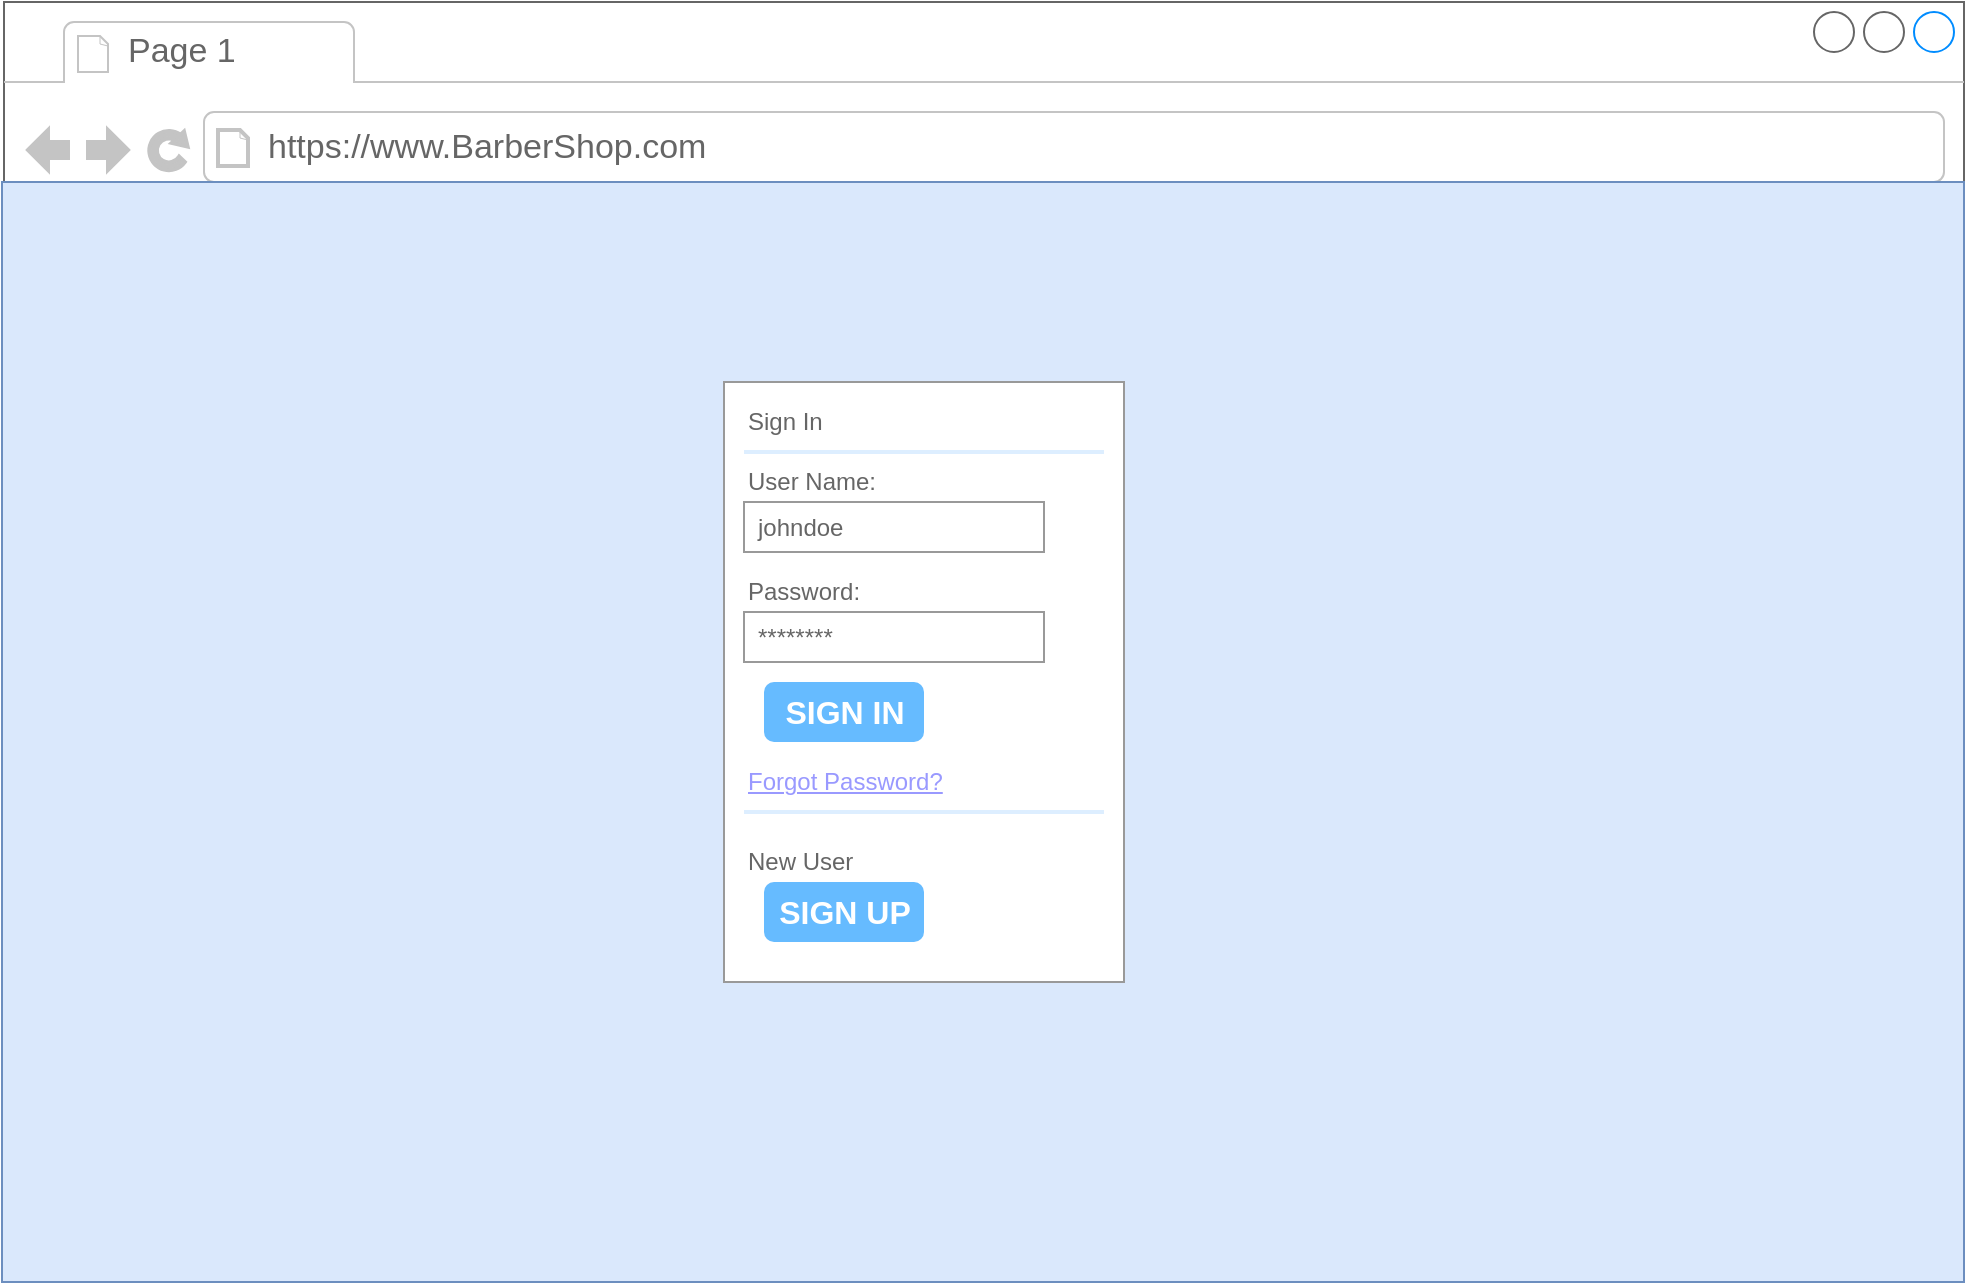 <mxfile version="14.6.13" type="github" pages="2">
  <diagram id="CZ2MF3NDUHEG7JQgw2JQ" name="Page-1">
    <mxGraphModel dx="1609" dy="482" grid="1" gridSize="10" guides="1" tooltips="1" connect="0" arrows="0" fold="1" page="1" pageScale="1" pageWidth="827" pageHeight="1169" math="0" shadow="0">
      <root>
        <mxCell id="0" />
        <mxCell id="1" parent="0" />
        <mxCell id="JEwpR79MPoA-WKV8Z6C1-2" value="" style="strokeWidth=1;shadow=0;dashed=0;align=center;html=1;shape=mxgraph.mockup.containers.browserWindow;rSize=0;strokeColor=#666666;strokeColor2=#008cff;strokeColor3=#c4c4c4;mainText=,;recursiveResize=0;" parent="1" vertex="1">
          <mxGeometry y="110" width="980" height="640" as="geometry" />
        </mxCell>
        <mxCell id="JEwpR79MPoA-WKV8Z6C1-25" value="" style="verticalLabelPosition=bottom;verticalAlign=top;html=1;shadow=0;dashed=0;strokeWidth=1;shape=rect;fillColor=#dae8fc;strokeColor=#6c8ebf;" parent="JEwpR79MPoA-WKV8Z6C1-2" vertex="1">
          <mxGeometry x="-1" y="90" width="981" height="550" as="geometry" />
        </mxCell>
        <mxCell id="JEwpR79MPoA-WKV8Z6C1-3" value="Page 1" style="strokeWidth=1;shadow=0;dashed=0;align=center;html=1;shape=mxgraph.mockup.containers.anchor;fontSize=17;fontColor=#666666;align=left;" parent="JEwpR79MPoA-WKV8Z6C1-2" vertex="1">
          <mxGeometry x="60" y="12" width="110" height="26" as="geometry" />
        </mxCell>
        <mxCell id="JEwpR79MPoA-WKV8Z6C1-4" value="https://www.BarberShop.com" style="strokeWidth=1;shadow=0;dashed=0;align=center;html=1;shape=mxgraph.mockup.containers.anchor;rSize=0;fontSize=17;fontColor=#666666;align=left;" parent="JEwpR79MPoA-WKV8Z6C1-2" vertex="1">
          <mxGeometry x="130" y="60" width="250" height="26" as="geometry" />
        </mxCell>
        <mxCell id="JEwpR79MPoA-WKV8Z6C1-36" value="" style="strokeWidth=1;shadow=0;dashed=0;align=center;html=1;shape=mxgraph.mockup.forms.rrect;rSize=0;strokeColor=#999999;fillColor=#ffffff;" parent="JEwpR79MPoA-WKV8Z6C1-2" vertex="1">
          <mxGeometry x="360" y="190" width="200" height="300" as="geometry" />
        </mxCell>
        <mxCell id="JEwpR79MPoA-WKV8Z6C1-37" value="Sign In" style="strokeWidth=1;shadow=0;dashed=0;align=center;html=1;shape=mxgraph.mockup.forms.anchor;fontSize=12;fontColor=#666666;align=left;resizeWidth=1;spacingLeft=0;" parent="JEwpR79MPoA-WKV8Z6C1-36" vertex="1">
          <mxGeometry width="100" height="20" relative="1" as="geometry">
            <mxPoint x="10" y="10" as="offset" />
          </mxGeometry>
        </mxCell>
        <mxCell id="JEwpR79MPoA-WKV8Z6C1-38" value="" style="shape=line;strokeColor=#ddeeff;strokeWidth=2;html=1;resizeWidth=1;" parent="JEwpR79MPoA-WKV8Z6C1-36" vertex="1">
          <mxGeometry width="180" height="10" relative="1" as="geometry">
            <mxPoint x="10" y="30" as="offset" />
          </mxGeometry>
        </mxCell>
        <mxCell id="JEwpR79MPoA-WKV8Z6C1-39" value="User Name:" style="strokeWidth=1;shadow=0;dashed=0;align=center;html=1;shape=mxgraph.mockup.forms.anchor;fontSize=12;fontColor=#666666;align=left;resizeWidth=1;spacingLeft=0;" parent="JEwpR79MPoA-WKV8Z6C1-36" vertex="1">
          <mxGeometry width="100" height="20" relative="1" as="geometry">
            <mxPoint x="10" y="40" as="offset" />
          </mxGeometry>
        </mxCell>
        <mxCell id="JEwpR79MPoA-WKV8Z6C1-40" value="johndoe" style="strokeWidth=1;shadow=0;dashed=0;align=center;html=1;shape=mxgraph.mockup.forms.rrect;rSize=0;strokeColor=#999999;fontColor=#666666;align=left;spacingLeft=5;resizeWidth=1;" parent="JEwpR79MPoA-WKV8Z6C1-36" vertex="1">
          <mxGeometry width="150" height="25" relative="1" as="geometry">
            <mxPoint x="10" y="60" as="offset" />
          </mxGeometry>
        </mxCell>
        <mxCell id="JEwpR79MPoA-WKV8Z6C1-41" value="Password:" style="strokeWidth=1;shadow=0;dashed=0;align=center;html=1;shape=mxgraph.mockup.forms.anchor;fontSize=12;fontColor=#666666;align=left;resizeWidth=1;spacingLeft=0;" parent="JEwpR79MPoA-WKV8Z6C1-36" vertex="1">
          <mxGeometry width="100" height="20" relative="1" as="geometry">
            <mxPoint x="10" y="95" as="offset" />
          </mxGeometry>
        </mxCell>
        <mxCell id="JEwpR79MPoA-WKV8Z6C1-42" value="********" style="strokeWidth=1;shadow=0;dashed=0;align=center;html=1;shape=mxgraph.mockup.forms.rrect;rSize=0;strokeColor=#999999;fontColor=#666666;align=left;spacingLeft=5;resizeWidth=1;" parent="JEwpR79MPoA-WKV8Z6C1-36" vertex="1">
          <mxGeometry width="150" height="25" relative="1" as="geometry">
            <mxPoint x="10" y="115" as="offset" />
          </mxGeometry>
        </mxCell>
        <mxCell id="JEwpR79MPoA-WKV8Z6C1-43" value="SIGN IN" style="strokeWidth=1;shadow=0;dashed=0;align=center;html=1;shape=mxgraph.mockup.forms.rrect;rSize=5;strokeColor=none;fontColor=#ffffff;fillColor=#66bbff;fontSize=16;fontStyle=1;" parent="JEwpR79MPoA-WKV8Z6C1-36" vertex="1">
          <mxGeometry y="1" width="80" height="30" relative="1" as="geometry">
            <mxPoint x="20" y="-150" as="offset" />
          </mxGeometry>
        </mxCell>
        <mxCell id="JEwpR79MPoA-WKV8Z6C1-44" value="Forgot Password?" style="strokeWidth=1;shadow=0;dashed=0;align=center;html=1;shape=mxgraph.mockup.forms.anchor;fontSize=12;fontColor=#9999ff;align=left;spacingLeft=0;fontStyle=4;resizeWidth=1;" parent="JEwpR79MPoA-WKV8Z6C1-36" vertex="1">
          <mxGeometry y="1" width="150" height="20" relative="1" as="geometry">
            <mxPoint x="10" y="-110" as="offset" />
          </mxGeometry>
        </mxCell>
        <mxCell id="JEwpR79MPoA-WKV8Z6C1-45" value="" style="shape=line;strokeColor=#ddeeff;strokeWidth=2;html=1;resizeWidth=1;" parent="JEwpR79MPoA-WKV8Z6C1-36" vertex="1">
          <mxGeometry y="1" width="180" height="10" relative="1" as="geometry">
            <mxPoint x="10" y="-90" as="offset" />
          </mxGeometry>
        </mxCell>
        <mxCell id="JEwpR79MPoA-WKV8Z6C1-46" value="New User" style="strokeWidth=1;shadow=0;dashed=0;align=center;html=1;shape=mxgraph.mockup.forms.anchor;fontSize=12;fontColor=#666666;align=left;spacingLeft=0;resizeWidth=1;" parent="JEwpR79MPoA-WKV8Z6C1-36" vertex="1">
          <mxGeometry y="1" width="150" height="20" relative="1" as="geometry">
            <mxPoint x="10" y="-70" as="offset" />
          </mxGeometry>
        </mxCell>
        <mxCell id="JEwpR79MPoA-WKV8Z6C1-47" value="SIGN UP" style="strokeWidth=1;shadow=0;dashed=0;align=center;html=1;shape=mxgraph.mockup.forms.rrect;rSize=5;strokeColor=none;fontColor=#ffffff;fillColor=#66bbff;fontSize=16;fontStyle=1;" parent="JEwpR79MPoA-WKV8Z6C1-36" vertex="1">
          <mxGeometry y="1" width="80" height="30" relative="1" as="geometry">
            <mxPoint x="20" y="-50" as="offset" />
          </mxGeometry>
        </mxCell>
      </root>
    </mxGraphModel>
  </diagram>
  <diagram id="SFg8eXof7KnTEC3OrfOh" name="Page-2">
    <mxGraphModel dx="782" dy="482" grid="1" gridSize="10" guides="1" tooltips="1" connect="1" arrows="1" fold="1" page="1" pageScale="1" pageWidth="827" pageHeight="1169" math="0" shadow="0">
      <root>
        <mxCell id="KrJIik5U-1odQGxms36r-0" />
        <mxCell id="KrJIik5U-1odQGxms36r-1" parent="KrJIik5U-1odQGxms36r-0" />
        <mxCell id="KrJIik5U-1odQGxms36r-2" value="" style="strokeWidth=1;html=1;shadow=0;dashed=0;shape=mxgraph.android.contextual_action_bar_landscape;fillColor=#002E3E;" vertex="1" parent="KrJIik5U-1odQGxms36r-1">
          <mxGeometry x="240" y="240" width="320" height="30" as="geometry" />
        </mxCell>
        <mxCell id="KrJIik5U-1odQGxms36r-3" value="Action" style="shape=transparent;align=left;fontStyle=1;fontColor=#ffffff;" vertex="1" parent="KrJIik5U-1odQGxms36r-2">
          <mxGeometry x="40" width="100" height="30" as="geometry" />
        </mxCell>
        <mxCell id="KrJIik5U-1odQGxms36r-4" value="" style="strokeWidth=1;shadow=0;dashed=0;align=center;html=1;shape=mxgraph.mockup.containers.browserWindow;rSize=0;strokeColor=#666666;strokeColor2=#008cff;strokeColor3=#c4c4c4;mainText=,;recursiveResize=0;" vertex="1" parent="KrJIik5U-1odQGxms36r-1">
          <mxGeometry x="100" y="40" width="590" height="420" as="geometry" />
        </mxCell>
        <mxCell id="KrJIik5U-1odQGxms36r-5" value="Page 1" style="strokeWidth=1;shadow=0;dashed=0;align=center;html=1;shape=mxgraph.mockup.containers.anchor;fontSize=17;fontColor=#666666;align=left;" vertex="1" parent="KrJIik5U-1odQGxms36r-4">
          <mxGeometry x="60" y="12" width="110" height="26" as="geometry" />
        </mxCell>
        <mxCell id="KrJIik5U-1odQGxms36r-6" value="https://www.draw.io" style="strokeWidth=1;shadow=0;dashed=0;align=center;html=1;shape=mxgraph.mockup.containers.anchor;rSize=0;fontSize=17;fontColor=#666666;align=left;" vertex="1" parent="KrJIik5U-1odQGxms36r-4">
          <mxGeometry x="130" y="60" width="250" height="26" as="geometry" />
        </mxCell>
        <mxCell id="KrJIik5U-1odQGxms36r-15" value="" style="rounded=0;whiteSpace=wrap;html=1;" vertex="1" parent="KrJIik5U-1odQGxms36r-4">
          <mxGeometry x="130" y="240" width="120" height="30" as="geometry" />
        </mxCell>
        <mxCell id="KrJIik5U-1odQGxms36r-27" value="ENTRA" style="strokeWidth=1;shadow=0;dashed=0;align=center;html=1;shape=mxgraph.mockup.buttons.button;strokeColor=#666666;fontColor=#ffffff;mainText=;buttonStyle=round;fontSize=17;fontStyle=1;fillColor=#008cff;whiteSpace=wrap;" vertex="1" parent="KrJIik5U-1odQGxms36r-4">
          <mxGeometry x="220" y="320" width="150" height="50" as="geometry" />
        </mxCell>
        <mxCell id="KrJIik5U-1odQGxms36r-7" value="" style="rounded=0;whiteSpace=wrap;html=1;" vertex="1" parent="KrJIik5U-1odQGxms36r-1">
          <mxGeometry x="230" y="220" width="120" height="30" as="geometry" />
        </mxCell>
        <mxCell id="KrJIik5U-1odQGxms36r-19" value="LOGIN" style="text;html=1;strokeColor=none;fillColor=none;align=center;verticalAlign=middle;whiteSpace=wrap;rounded=0;" vertex="1" parent="KrJIik5U-1odQGxms36r-1">
          <mxGeometry x="310" y="160" width="160" height="20" as="geometry" />
        </mxCell>
        <mxCell id="KrJIik5U-1odQGxms36r-20" value="USERNAME" style="text;html=1;strokeColor=none;fillColor=none;align=center;verticalAlign=middle;whiteSpace=wrap;rounded=0;" vertex="1" parent="KrJIik5U-1odQGxms36r-1">
          <mxGeometry x="130" y="225" width="40" height="20" as="geometry" />
        </mxCell>
        <mxCell id="KrJIik5U-1odQGxms36r-22" value="PASSWORD" style="text;html=1;strokeColor=none;fillColor=none;align=center;verticalAlign=middle;whiteSpace=wrap;rounded=0;" vertex="1" parent="KrJIik5U-1odQGxms36r-1">
          <mxGeometry x="130" y="290" width="40" height="20" as="geometry" />
        </mxCell>
      </root>
    </mxGraphModel>
  </diagram>
</mxfile>
